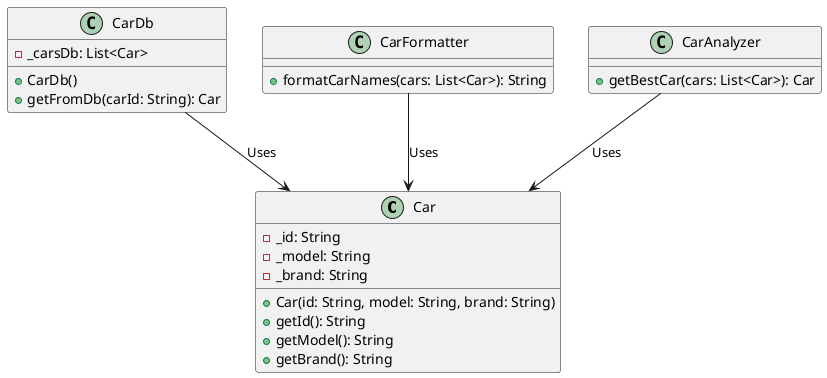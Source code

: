@startuml Car

class Car {
  - _id: String
  - _model: String
  - _brand: String

  + Car(id: String, model: String, brand: String)
  + getId(): String
  + getModel(): String
  + getBrand(): String
}

class CarDb {
  - _carsDb: List<Car>

  + CarDb()
  + getFromDb(carId: String): Car
}

class CarFormatter {
  + formatCarNames(cars: List<Car>): String
}

class CarAnalyzer {
  + getBestCar(cars: List<Car>): Car
}


CarAnalyzer --> Car : Uses
CarDb --> Car : Uses
CarFormatter --> Car : Uses
@enduml
